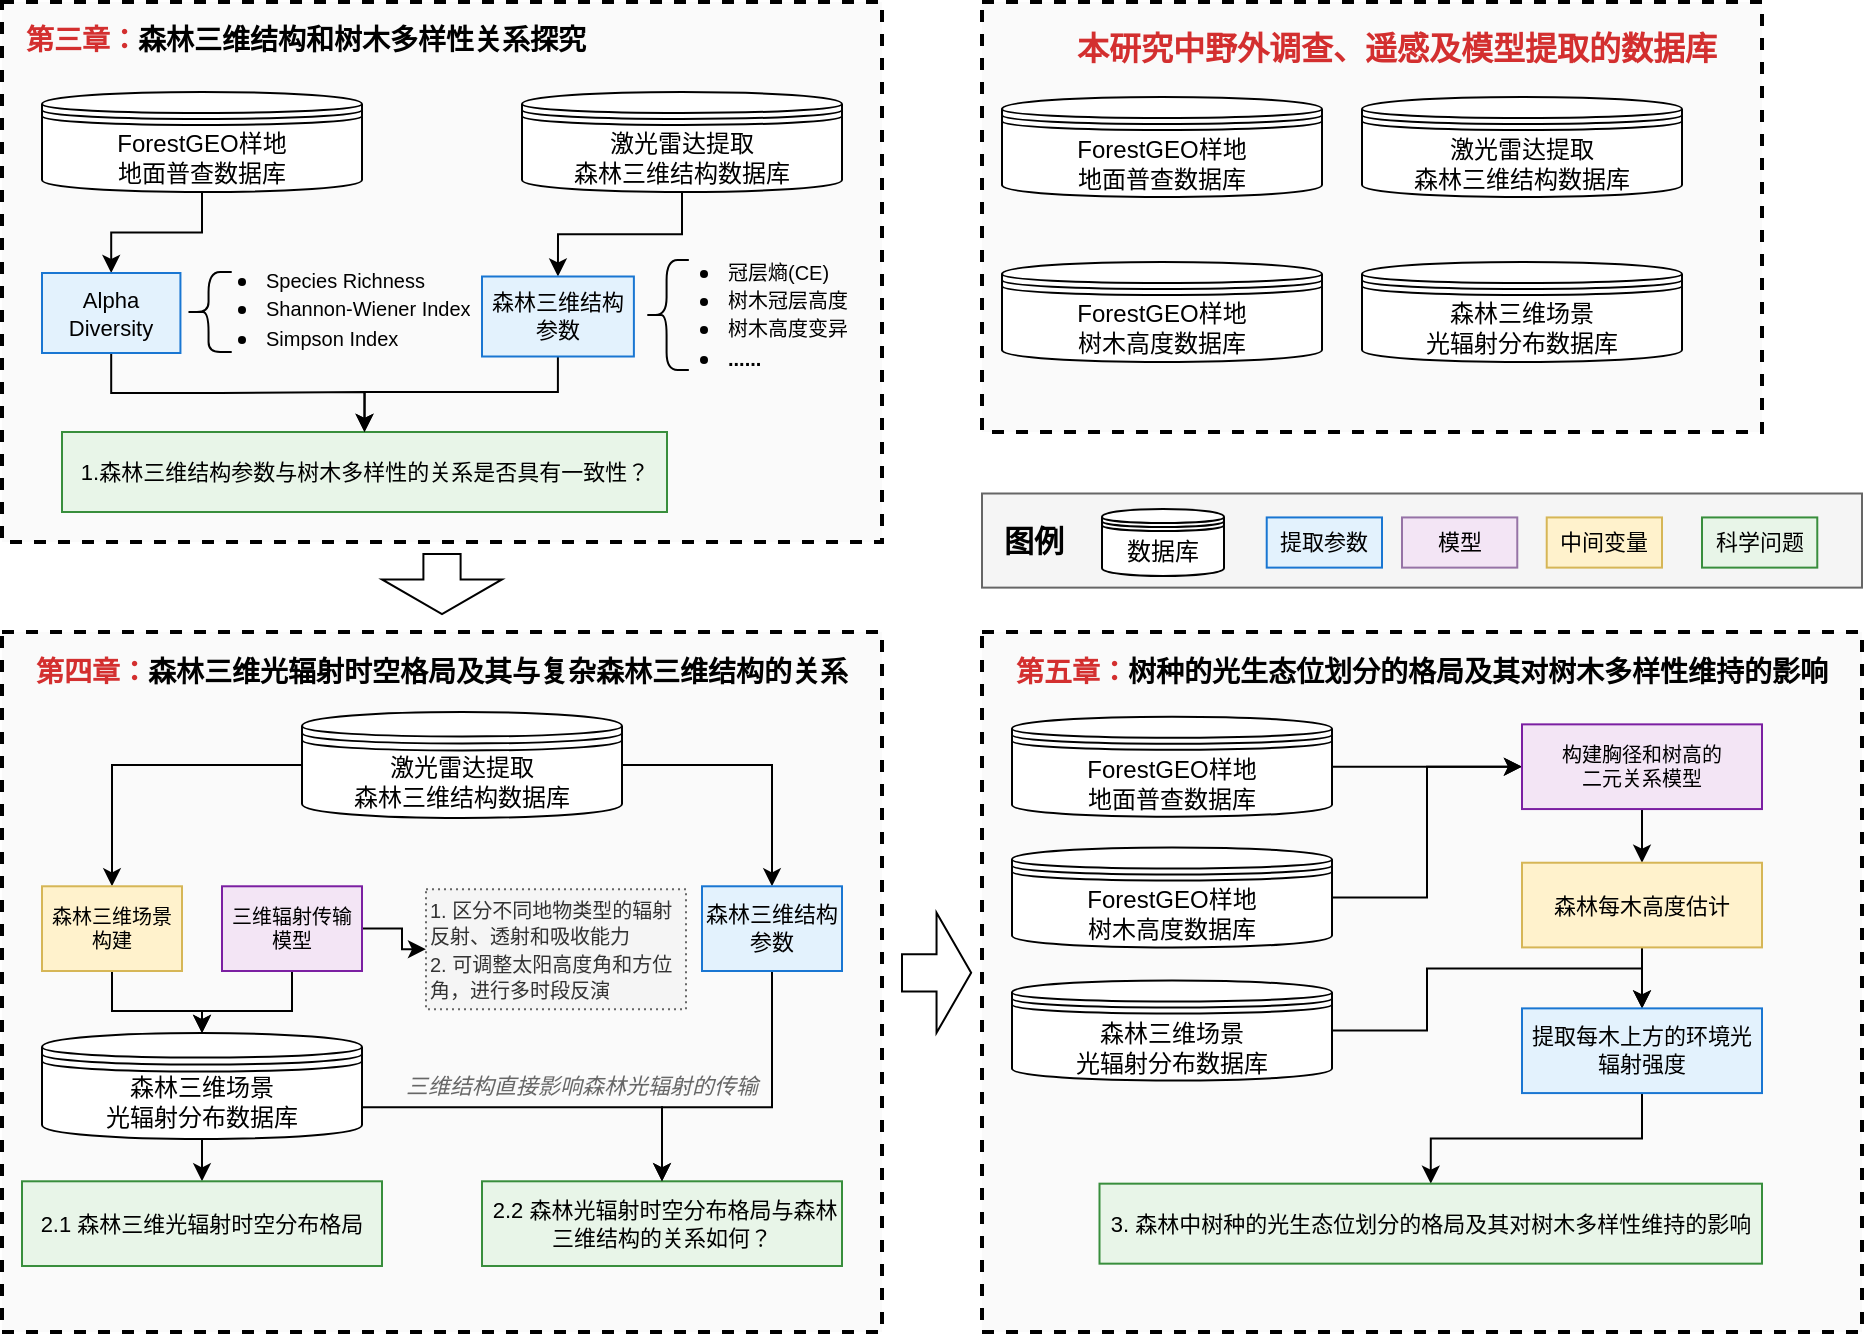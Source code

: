 <mxfile version="27.1.6">
  <diagram name="技术路线图" id="mQfqwQIYqqr6NxR5Nnwi">
    <mxGraphModel dx="1928" dy="1004" grid="1" gridSize="10" guides="1" tooltips="1" connect="1" arrows="1" fold="1" page="1" pageScale="1" pageWidth="827" pageHeight="1169" math="0" shadow="0">
      <root>
        <mxCell id="0" />
        <mxCell id="1" parent="0" />
        <mxCell id="ZNrnWP-VKCsw-JMFQ_0V-6" value="" style="rounded=0;whiteSpace=wrap;html=1;strokeColor=default;strokeWidth=2;strokeDashArray=5 5;fillColor=#FAFAFA;dashed=1;" parent="1" vertex="1">
          <mxGeometry x="510" y="395" width="390" height="215" as="geometry" />
        </mxCell>
        <mxCell id="ZNrnWP-VKCsw-JMFQ_0V-1" value="ForestGEO样地&lt;br&gt;地面普查数据库" style="shape=datastore;whiteSpace=wrap;html=1;" parent="1" vertex="1">
          <mxGeometry x="520" y="442.5" width="160" height="50" as="geometry" />
        </mxCell>
        <mxCell id="ZNrnWP-VKCsw-JMFQ_0V-2" value="激光雷达提取&lt;br&gt;森林三维结构数据库" style="shape=datastore;whiteSpace=wrap;html=1;" parent="1" vertex="1">
          <mxGeometry x="700" y="442.5" width="160" height="50" as="geometry" />
        </mxCell>
        <mxCell id="ZNrnWP-VKCsw-JMFQ_0V-3" value="森林三维场景&lt;br&gt;光辐射分布数据库" style="shape=datastore;whiteSpace=wrap;html=1;" parent="1" vertex="1">
          <mxGeometry x="700" y="525" width="160" height="50" as="geometry" />
        </mxCell>
        <mxCell id="ZNrnWP-VKCsw-JMFQ_0V-7" value="ForestGEO样地&lt;br&gt;树木高度数据库" style="shape=datastore;whiteSpace=wrap;html=1;" parent="1" vertex="1">
          <mxGeometry x="520" y="525" width="160" height="50" as="geometry" />
        </mxCell>
        <mxCell id="ZNrnWP-VKCsw-JMFQ_0V-8" value="&lt;font face=&quot;Times New Roman&quot;&gt;本研究中野外调查、遥感及模型提取的数据库&lt;/font&gt;" style="text;html=1;strokeColor=none;fillColor=none;align=center;verticalAlign=middle;whiteSpace=wrap;rounded=0;fontStyle=1;fontSize=16;fontColor=#D32F2F;" parent="1" vertex="1">
          <mxGeometry x="555" y="405" width="325" height="25" as="geometry" />
        </mxCell>
        <mxCell id="xP7PlJAVUtk49BZv3N8O-84" value="" style="edgeStyle=orthogonalEdgeStyle;rounded=0;orthogonalLoop=1;jettySize=auto;html=1;" edge="1" parent="1" target="xP7PlJAVUtk49BZv3N8O-78">
          <mxGeometry relative="1" as="geometry" />
        </mxCell>
        <mxCell id="xP7PlJAVUtk49BZv3N8O-92" value="" style="group" vertex="1" connectable="0" parent="1">
          <mxGeometry x="20" y="395" width="470" height="320" as="geometry" />
        </mxCell>
        <mxCell id="xP7PlJAVUtk49BZv3N8O-123" value="" style="group" vertex="1" connectable="0" parent="xP7PlJAVUtk49BZv3N8O-92">
          <mxGeometry width="440" height="270" as="geometry" />
        </mxCell>
        <mxCell id="_0T6k4tGbEaEnZlmFoHE-35" value="" style="rounded=0;whiteSpace=wrap;html=1;strokeColor=default;strokeWidth=2;strokeDashArray=5 5;fillColor=#FAFAFA;dashed=1;container=0;" parent="xP7PlJAVUtk49BZv3N8O-123" vertex="1">
          <mxGeometry width="440" height="270" as="geometry" />
        </mxCell>
        <mxCell id="_0T6k4tGbEaEnZlmFoHE-36" value="&lt;font style=&quot;font-size: 14px;&quot; face=&quot;Times New Roman&quot;&gt;第三章：&lt;font style=&quot;color: rgb(0, 0, 0);&quot;&gt;森林三维结构和树木多样性关系探究&lt;/font&gt;&lt;/font&gt;" style="text;html=1;strokeColor=none;fillColor=none;align=left;verticalAlign=middle;whiteSpace=wrap;rounded=0;fontStyle=1;fontSize=12;fontColor=#D32F2F;container=0;" parent="xP7PlJAVUtk49BZv3N8O-123" vertex="1">
          <mxGeometry x="10" width="300" height="40" as="geometry" />
        </mxCell>
        <mxCell id="_0T6k4tGbEaEnZlmFoHE-43" value="&lt;font style=&quot;font-size: 11px;&quot;&gt;1.森林三维结构参数与树木多样性的关系是否具有一致性？&lt;/font&gt;" style="rounded=0;whiteSpace=wrap;html=1;fillColor=#E8F5E8;strokeColor=#388E3C;fontSize=10;container=0;" parent="xP7PlJAVUtk49BZv3N8O-123" vertex="1">
          <mxGeometry x="30" y="215" width="302.5" height="40" as="geometry" />
        </mxCell>
        <mxCell id="xP7PlJAVUtk49BZv3N8O-60" style="edgeStyle=orthogonalEdgeStyle;rounded=0;orthogonalLoop=1;jettySize=auto;html=1;entryX=0.5;entryY=0;entryDx=0;entryDy=0;" edge="1" parent="xP7PlJAVUtk49BZv3N8O-123" source="xP7PlJAVUtk49BZv3N8O-57" target="_0T6k4tGbEaEnZlmFoHE-38">
          <mxGeometry relative="1" as="geometry" />
        </mxCell>
        <mxCell id="xP7PlJAVUtk49BZv3N8O-57" value="ForestGEO样地&lt;br&gt;地面普查数据库" style="shape=datastore;whiteSpace=wrap;html=1;container=0;" vertex="1" parent="xP7PlJAVUtk49BZv3N8O-123">
          <mxGeometry x="20" y="45" width="160" height="50" as="geometry" />
        </mxCell>
        <mxCell id="xP7PlJAVUtk49BZv3N8O-59" style="edgeStyle=orthogonalEdgeStyle;rounded=0;orthogonalLoop=1;jettySize=auto;html=1;entryX=0.5;entryY=0;entryDx=0;entryDy=0;" edge="1" parent="xP7PlJAVUtk49BZv3N8O-123" source="xP7PlJAVUtk49BZv3N8O-58" target="_0T6k4tGbEaEnZlmFoHE-39">
          <mxGeometry relative="1" as="geometry" />
        </mxCell>
        <mxCell id="xP7PlJAVUtk49BZv3N8O-58" value="激光雷达提取&lt;br&gt;森林三维结构数据库" style="shape=datastore;whiteSpace=wrap;html=1;container=0;" vertex="1" parent="xP7PlJAVUtk49BZv3N8O-123">
          <mxGeometry x="260" y="45" width="160" height="50" as="geometry" />
        </mxCell>
        <mxCell id="xP7PlJAVUtk49BZv3N8O-69" value="" style="edgeStyle=orthogonalEdgeStyle;rounded=0;orthogonalLoop=1;jettySize=auto;html=1;" edge="1" parent="xP7PlJAVUtk49BZv3N8O-123" source="_0T6k4tGbEaEnZlmFoHE-38" target="_0T6k4tGbEaEnZlmFoHE-43">
          <mxGeometry relative="1" as="geometry" />
        </mxCell>
        <mxCell id="xP7PlJAVUtk49BZv3N8O-119" style="edgeStyle=orthogonalEdgeStyle;rounded=0;orthogonalLoop=1;jettySize=auto;html=1;entryX=0.5;entryY=0;entryDx=0;entryDy=0;" edge="1" parent="xP7PlJAVUtk49BZv3N8O-123" source="_0T6k4tGbEaEnZlmFoHE-39" target="_0T6k4tGbEaEnZlmFoHE-43">
          <mxGeometry relative="1" as="geometry">
            <Array as="points">
              <mxPoint x="278" y="195" />
              <mxPoint x="181" y="195" />
            </Array>
          </mxGeometry>
        </mxCell>
        <mxCell id="_0T6k4tGbEaEnZlmFoHE-38" value="&lt;font style=&quot;font-size: 11px;&quot;&gt;Alpha Diversity&lt;/font&gt;" style="rounded=0;whiteSpace=wrap;html=1;fillColor=#E3F2FD;strokeColor=#1976D2;fontSize=10;container=0;" parent="xP7PlJAVUtk49BZv3N8O-123" vertex="1">
          <mxGeometry x="20" y="135.5" width="69.213" height="40" as="geometry" />
        </mxCell>
        <mxCell id="xP7PlJAVUtk49BZv3N8O-40" value="" style="shape=curlyBracket;whiteSpace=wrap;html=1;rounded=1;labelPosition=left;verticalLabelPosition=middle;align=right;verticalAlign=middle;container=0;" vertex="1" parent="xP7PlJAVUtk49BZv3N8O-123">
          <mxGeometry x="91.685" y="135" width="23.177" height="40" as="geometry" />
        </mxCell>
        <mxCell id="xP7PlJAVUtk49BZv3N8O-26" value="&lt;ul&gt;&lt;li&gt;&lt;span style=&quot;font-size: 10px; text-align: center;&quot;&gt;Species Richness&lt;/span&gt;&lt;/li&gt;&lt;li&gt;&lt;span style=&quot;font-size: 10px; text-align: center;&quot;&gt;Shannon-Wiener Index&lt;/span&gt;&lt;/li&gt;&lt;li&gt;&lt;span style=&quot;font-size: 10px; text-align: center;&quot;&gt;Simpson&amp;nbsp;&lt;/span&gt;&lt;span style=&quot;font-size: 10px; text-align: center;&quot;&gt;Index&lt;/span&gt;&lt;/li&gt;&lt;/ul&gt;" style="text;strokeColor=none;fillColor=none;html=1;whiteSpace=wrap;verticalAlign=middle;overflow=hidden;container=0;" vertex="1" parent="xP7PlJAVUtk49BZv3N8O-123">
          <mxGeometry x="89.995" y="115" width="148.315" height="75.5" as="geometry" />
        </mxCell>
        <mxCell id="_0T6k4tGbEaEnZlmFoHE-39" value="&lt;font style=&quot;font-size: 11px;&quot;&gt;森林三维结构&lt;br&gt;参数&lt;/font&gt;" style="rounded=0;whiteSpace=wrap;html=1;fillColor=#E3F2FD;strokeColor=#1976D2;fontSize=10;container=0;" parent="xP7PlJAVUtk49BZv3N8O-123" vertex="1">
          <mxGeometry x="240" y="137.25" width="75.943" height="40" as="geometry" />
        </mxCell>
        <mxCell id="xP7PlJAVUtk49BZv3N8O-47" value="&lt;ul&gt;&lt;li&gt;&lt;span style=&quot;font-size: 10px; background-color: transparent; color: light-dark(rgb(0, 0, 0), rgb(255, 255, 255));&quot;&gt;冠层熵(CE)&lt;/span&gt;&lt;/li&gt;&lt;li&gt;&lt;span style=&quot;font-size: 10px; background-color: transparent; color: light-dark(rgb(0, 0, 0), rgb(255, 255, 255));&quot;&gt;树木冠层高度&lt;/span&gt;&lt;/li&gt;&lt;li&gt;&lt;span style=&quot;font-size: 10px; background-color: transparent; color: light-dark(rgb(0, 0, 0), rgb(255, 255, 255));&quot;&gt;树木高度变异&lt;/span&gt;&lt;/li&gt;&lt;li&gt;&lt;b style=&quot;font-size: 10px; background-color: transparent; color: light-dark(rgb(0, 0, 0), rgb(255, 255, 255));&quot;&gt;......&lt;/b&gt;&lt;/li&gt;&lt;/ul&gt;" style="text;strokeColor=none;fillColor=none;html=1;whiteSpace=wrap;verticalAlign=middle;overflow=hidden;container=0;" vertex="1" parent="xP7PlJAVUtk49BZv3N8O-123">
          <mxGeometry x="321.16" y="112.75" width="108.84" height="75.5" as="geometry" />
        </mxCell>
        <mxCell id="xP7PlJAVUtk49BZv3N8O-48" value="" style="shape=curlyBracket;whiteSpace=wrap;html=1;rounded=1;labelPosition=left;verticalLabelPosition=middle;align=right;verticalAlign=middle;container=0;" vertex="1" parent="xP7PlJAVUtk49BZv3N8O-123">
          <mxGeometry x="321.164" y="129" width="22.251" height="55" as="geometry" />
        </mxCell>
        <mxCell id="xP7PlJAVUtk49BZv3N8O-70" value="" style="html=1;shadow=0;dashed=0;align=center;verticalAlign=middle;shape=mxgraph.arrows2.arrow;dy=0.69;dx=17.31;direction=south;notch=0;" vertex="1" parent="xP7PlJAVUtk49BZv3N8O-92">
          <mxGeometry x="190" y="276" width="60" height="30" as="geometry" />
        </mxCell>
        <mxCell id="xP7PlJAVUtk49BZv3N8O-76" value="" style="rounded=0;whiteSpace=wrap;html=1;strokeColor=default;strokeWidth=2;strokeDashArray=5 5;fillColor=#FAFAFA;dashed=1;" vertex="1" parent="1">
          <mxGeometry x="20" y="710" width="440" height="350" as="geometry" />
        </mxCell>
        <mxCell id="xP7PlJAVUtk49BZv3N8O-77" value="&lt;font style=&quot;font-size: 14px;&quot; face=&quot;Times New Roman&quot;&gt;第四章：&lt;/font&gt;&lt;font face=&quot;Times New Roman&quot; color=&quot;#000000&quot;&gt;&lt;span style=&quot;font-size: 14px;&quot;&gt;森林三维光辐射时空格局&lt;/span&gt;&lt;/font&gt;&lt;span style=&quot;background-color: transparent; color: light-dark(rgb(0, 0, 0), rgb(237, 237, 237)); text-align: center; font-size: 14px; font-family: &amp;quot;Times New Roman&amp;quot;;&quot;&gt;及其与复杂森林三维结构的关系&lt;/span&gt;" style="text;html=1;strokeColor=none;fillColor=none;align=left;verticalAlign=middle;whiteSpace=wrap;rounded=0;fontStyle=1;fontSize=12;fontColor=#D32F2F;" vertex="1" parent="1">
          <mxGeometry x="35" y="710.004" width="440" height="42.353" as="geometry" />
        </mxCell>
        <mxCell id="xP7PlJAVUtk49BZv3N8O-78" value="&lt;font style=&quot;font-size: 11px;&quot;&gt;&amp;nbsp;2.2 森林光辐射时空分布格局与森林三维结构的关系如何？&lt;/font&gt;" style="rounded=0;whiteSpace=wrap;html=1;fillColor=#E8F5E8;strokeColor=#388E3C;fontSize=10;" vertex="1" parent="1">
          <mxGeometry x="260" y="984.65" width="180" height="42.35" as="geometry" />
        </mxCell>
        <mxCell id="xP7PlJAVUtk49BZv3N8O-101" style="edgeStyle=orthogonalEdgeStyle;rounded=0;orthogonalLoop=1;jettySize=auto;html=1;entryX=0.5;entryY=0;entryDx=0;entryDy=0;" edge="1" parent="1" source="xP7PlJAVUtk49BZv3N8O-82" target="xP7PlJAVUtk49BZv3N8O-94">
          <mxGeometry relative="1" as="geometry" />
        </mxCell>
        <mxCell id="xP7PlJAVUtk49BZv3N8O-124" style="edgeStyle=orthogonalEdgeStyle;rounded=0;orthogonalLoop=1;jettySize=auto;html=1;" edge="1" parent="1" source="xP7PlJAVUtk49BZv3N8O-82" target="xP7PlJAVUtk49BZv3N8O-86">
          <mxGeometry relative="1" as="geometry" />
        </mxCell>
        <mxCell id="xP7PlJAVUtk49BZv3N8O-82" value="激光雷达提取&lt;br&gt;森林三维结构数据库" style="shape=datastore;whiteSpace=wrap;html=1;" vertex="1" parent="1">
          <mxGeometry x="170" y="750.001" width="160" height="52.941" as="geometry" />
        </mxCell>
        <mxCell id="xP7PlJAVUtk49BZv3N8O-135" style="edgeStyle=orthogonalEdgeStyle;rounded=0;orthogonalLoop=1;jettySize=auto;html=1;entryX=0.5;entryY=0;entryDx=0;entryDy=0;" edge="1" parent="1" source="xP7PlJAVUtk49BZv3N8O-86" target="xP7PlJAVUtk49BZv3N8O-78">
          <mxGeometry relative="1" as="geometry">
            <Array as="points">
              <mxPoint x="405" y="947.59" />
              <mxPoint x="350" y="947.59" />
            </Array>
          </mxGeometry>
        </mxCell>
        <mxCell id="xP7PlJAVUtk49BZv3N8O-86" value="&lt;font style=&quot;font-size: 11px;&quot;&gt;森林三维结构&lt;br&gt;参数&lt;/font&gt;" style="rounded=0;whiteSpace=wrap;html=1;fillColor=#E3F2FD;strokeColor=#1976D2;fontSize=10;" vertex="1" parent="1">
          <mxGeometry x="370" y="837.145" width="70" height="42.353" as="geometry" />
        </mxCell>
        <mxCell id="xP7PlJAVUtk49BZv3N8O-109" style="edgeStyle=orthogonalEdgeStyle;rounded=0;orthogonalLoop=1;jettySize=auto;html=1;entryX=0.5;entryY=0;entryDx=0;entryDy=0;" edge="1" parent="1" source="xP7PlJAVUtk49BZv3N8O-96" target="xP7PlJAVUtk49BZv3N8O-106">
          <mxGeometry relative="1" as="geometry" />
        </mxCell>
        <mxCell id="xP7PlJAVUtk49BZv3N8O-116" style="edgeStyle=orthogonalEdgeStyle;rounded=0;orthogonalLoop=1;jettySize=auto;html=1;entryX=0.5;entryY=0;entryDx=0;entryDy=0;" edge="1" parent="1" source="xP7PlJAVUtk49BZv3N8O-96" target="xP7PlJAVUtk49BZv3N8O-78">
          <mxGeometry relative="1" as="geometry">
            <Array as="points">
              <mxPoint x="350" y="947.59" />
            </Array>
          </mxGeometry>
        </mxCell>
        <mxCell id="xP7PlJAVUtk49BZv3N8O-96" value="森林三维场景&lt;br&gt;光辐射分布数据库" style="shape=datastore;whiteSpace=wrap;html=1;" vertex="1" parent="1">
          <mxGeometry x="40" y="910.531" width="160" height="52.941" as="geometry" />
        </mxCell>
        <mxCell id="xP7PlJAVUtk49BZv3N8O-98" value="" style="edgeStyle=orthogonalEdgeStyle;rounded=0;orthogonalLoop=1;jettySize=auto;html=1;" edge="1" parent="1" source="xP7PlJAVUtk49BZv3N8O-94" target="xP7PlJAVUtk49BZv3N8O-96">
          <mxGeometry relative="1" as="geometry" />
        </mxCell>
        <mxCell id="xP7PlJAVUtk49BZv3N8O-99" value="" style="edgeStyle=orthogonalEdgeStyle;rounded=0;orthogonalLoop=1;jettySize=auto;html=1;" edge="1" parent="1" source="xP7PlJAVUtk49BZv3N8O-95" target="xP7PlJAVUtk49BZv3N8O-96">
          <mxGeometry relative="1" as="geometry" />
        </mxCell>
        <mxCell id="xP7PlJAVUtk49BZv3N8O-106" value="&lt;font style=&quot;font-size: 11px;&quot;&gt;2.1 森林三维光辐射时空分布格局&lt;/font&gt;" style="rounded=0;whiteSpace=wrap;html=1;fillColor=#E8F5E8;strokeColor=#388E3C;fontSize=10;" vertex="1" parent="1">
          <mxGeometry x="30" y="984.649" width="180" height="42.353" as="geometry" />
        </mxCell>
        <mxCell id="xP7PlJAVUtk49BZv3N8O-125" value="&lt;font style=&quot;font-size: 11px;&quot;&gt;三维结构直接影响森林光辐射的传输&lt;/font&gt;" style="text;html=1;strokeColor=none;fillColor=none;align=center;verticalAlign=middle;whiteSpace=wrap;rounded=0;fontSize=10;fontStyle=2;fontColor=#666666;" vertex="1" parent="1">
          <mxGeometry x="150" y="929.5" width="320" height="15" as="geometry" />
        </mxCell>
        <mxCell id="xP7PlJAVUtk49BZv3N8O-136" value="&lt;font style=&quot;font-size: 10px;&quot;&gt;&lt;span style=&quot;font-style: normal;&quot;&gt;1. 区分不同地物类型的&lt;/span&gt;&lt;span style=&quot;font-style: normal;&quot;&gt;辐射&lt;/span&gt;&lt;span style=&quot;font-style: normal;&quot;&gt;反射、透射和吸收能力&lt;/span&gt;&lt;/font&gt;&lt;div&gt;&lt;span style=&quot;font-style: normal;&quot;&gt;&lt;font style=&quot;font-size: 10px;&quot;&gt;2. 可调整太阳高度角和方位角，进行多时段反演&lt;/font&gt;&lt;/span&gt;&lt;/div&gt;" style="rounded=0;whiteSpace=wrap;html=1;fillColor=#f5f5f5;strokeColor=#666666;fontSize=11;fontStyle=2;align=left;dashed=1;dashPattern=1 2;fontColor=#333333;" vertex="1" parent="1">
          <mxGeometry x="232" y="838.59" width="130" height="60" as="geometry" />
        </mxCell>
        <mxCell id="xP7PlJAVUtk49BZv3N8O-141" value="" style="edgeStyle=orthogonalEdgeStyle;rounded=0;orthogonalLoop=1;jettySize=auto;html=1;" edge="1" parent="1" source="xP7PlJAVUtk49BZv3N8O-95" target="xP7PlJAVUtk49BZv3N8O-136">
          <mxGeometry relative="1" as="geometry" />
        </mxCell>
        <mxCell id="xP7PlJAVUtk49BZv3N8O-94" value="森林三维场景构建" style="rounded=0;whiteSpace=wrap;html=1;fillColor=#fff2cc;strokeColor=#d6b656;fontSize=10;" vertex="1" parent="1">
          <mxGeometry x="40" y="837.145" width="70" height="42.353" as="geometry" />
        </mxCell>
        <mxCell id="xP7PlJAVUtk49BZv3N8O-95" value="三维辐射传输模型" style="rounded=0;whiteSpace=wrap;html=1;fillColor=#F3E5F5;strokeColor=#7B1FA2;fontSize=10;" vertex="1" parent="1">
          <mxGeometry x="130" y="837.145" width="70" height="42.353" as="geometry" />
        </mxCell>
        <mxCell id="xP7PlJAVUtk49BZv3N8O-181" value="" style="html=1;shadow=0;dashed=0;align=center;verticalAlign=middle;shape=mxgraph.arrows2.arrow;dy=0.69;dx=17.31;direction=south;notch=0;rotation=-90;" vertex="1" parent="1">
          <mxGeometry x="457.29" y="863.13" width="60" height="34.58" as="geometry" />
        </mxCell>
        <mxCell id="xP7PlJAVUtk49BZv3N8O-193" value="" style="group;fontStyle=1" vertex="1" connectable="0" parent="1">
          <mxGeometry x="510" y="640.75" width="440" height="47.06" as="geometry" />
        </mxCell>
        <mxCell id="xP7PlJAVUtk49BZv3N8O-182" value="" style="rounded=0;whiteSpace=wrap;html=1;strokeWidth=1;strokeDashArray=5 5;fillColor=#f5f5f5;strokeColor=#666666;fontColor=#333333;" vertex="1" parent="xP7PlJAVUtk49BZv3N8O-193">
          <mxGeometry width="440" height="47.06" as="geometry" />
        </mxCell>
        <mxCell id="xP7PlJAVUtk49BZv3N8O-183" value="&lt;b&gt;&lt;font style=&quot;font-size: 15px;&quot;&gt;图例&lt;/font&gt;&lt;/b&gt;" style="text;strokeColor=none;fillColor=none;spacingLeft=4;spacingRight=4;overflow=hidden;rotatable=0;points=[[0,0.5],[1,0.5]];portConstraint=eastwest;fontSize=12;whiteSpace=wrap;html=1;" vertex="1" parent="xP7PlJAVUtk49BZv3N8O-193">
          <mxGeometry x="5" y="7.78" width="40" height="30" as="geometry" />
        </mxCell>
        <mxCell id="xP7PlJAVUtk49BZv3N8O-184" value="&lt;span style=&quot;font-weight: normal;&quot;&gt;数据库&lt;/span&gt;" style="shape=datastore;whiteSpace=wrap;html=1;fontStyle=1" vertex="1" parent="xP7PlJAVUtk49BZv3N8O-193">
          <mxGeometry x="60" y="7.78" width="61" height="33.47" as="geometry" />
        </mxCell>
        <mxCell id="xP7PlJAVUtk49BZv3N8O-186" value="&lt;span style=&quot;font-size: 11px;&quot;&gt;提取参数&lt;/span&gt;" style="rounded=0;whiteSpace=wrap;html=1;fillColor=#E3F2FD;strokeColor=#1976D2;fontSize=10;container=0;fontStyle=0" vertex="1" parent="xP7PlJAVUtk49BZv3N8O-193">
          <mxGeometry x="142.36" y="11.97" width="57.64" height="25.09" as="geometry" />
        </mxCell>
        <mxCell id="xP7PlJAVUtk49BZv3N8O-187" value="&lt;span style=&quot;font-size: 11px;&quot;&gt;模型&lt;/span&gt;" style="rounded=0;whiteSpace=wrap;html=1;fillColor=#F3E5F5;strokeColor=#9673a6;fontSize=10;container=0;fontStyle=0" vertex="1" parent="xP7PlJAVUtk49BZv3N8O-193">
          <mxGeometry x="210" y="11.97" width="57.64" height="25.09" as="geometry" />
        </mxCell>
        <mxCell id="xP7PlJAVUtk49BZv3N8O-188" value="&lt;span style=&quot;font-size: 11px;&quot;&gt;中间变量&lt;/span&gt;" style="rounded=0;whiteSpace=wrap;html=1;fillColor=#FFF2CC;strokeColor=#D6B656;fontSize=10;container=0;fontStyle=0" vertex="1" parent="xP7PlJAVUtk49BZv3N8O-193">
          <mxGeometry x="282.36" y="11.97" width="57.64" height="25.09" as="geometry" />
        </mxCell>
        <mxCell id="xP7PlJAVUtk49BZv3N8O-189" value="&lt;span style=&quot;font-size: 11px;&quot;&gt;科学问题&lt;/span&gt;" style="rounded=0;whiteSpace=wrap;html=1;fillColor=#E8F5E8;strokeColor=#388E3C;fontSize=10;container=0;fontStyle=0" vertex="1" parent="xP7PlJAVUtk49BZv3N8O-193">
          <mxGeometry x="360" y="11.97" width="57.64" height="25.09" as="geometry" />
        </mxCell>
        <mxCell id="xP7PlJAVUtk49BZv3N8O-194" value="" style="group" vertex="1" connectable="0" parent="1">
          <mxGeometry x="510" y="710" width="440" height="350" as="geometry" />
        </mxCell>
        <mxCell id="xP7PlJAVUtk49BZv3N8O-142" value="" style="rounded=0;whiteSpace=wrap;html=1;strokeColor=default;strokeWidth=2;strokeDashArray=5 5;fillColor=#FAFAFA;dashed=1;" vertex="1" parent="xP7PlJAVUtk49BZv3N8O-194">
          <mxGeometry width="440" height="350" as="geometry" />
        </mxCell>
        <mxCell id="xP7PlJAVUtk49BZv3N8O-143" value="&lt;font style=&quot;font-size: 14px;&quot; face=&quot;Times New Roman&quot;&gt;第五章：&lt;/font&gt;&lt;font face=&quot;Times New Roman&quot; color=&quot;#000000&quot;&gt;&lt;span style=&quot;font-size: 14px;&quot;&gt;树种的光生态位划分的格局及其对树木多样性维持的影响&lt;/span&gt;&lt;/font&gt;" style="text;html=1;strokeColor=none;fillColor=none;align=left;verticalAlign=middle;whiteSpace=wrap;rounded=0;fontStyle=1;fontSize=12;fontColor=#D32F2F;" vertex="1" parent="xP7PlJAVUtk49BZv3N8O-194">
          <mxGeometry x="15" width="425" height="42.35" as="geometry" />
        </mxCell>
        <mxCell id="xP7PlJAVUtk49BZv3N8O-168" style="edgeStyle=orthogonalEdgeStyle;rounded=0;orthogonalLoop=1;jettySize=auto;html=1;entryX=0;entryY=0.5;entryDx=0;entryDy=0;" edge="1" parent="xP7PlJAVUtk49BZv3N8O-194" source="xP7PlJAVUtk49BZv3N8O-162" target="xP7PlJAVUtk49BZv3N8O-167">
          <mxGeometry relative="1" as="geometry" />
        </mxCell>
        <mxCell id="xP7PlJAVUtk49BZv3N8O-162" value="ForestGEO样地&lt;br&gt;地面普查数据库" style="shape=datastore;whiteSpace=wrap;html=1;" vertex="1" parent="xP7PlJAVUtk49BZv3N8O-194">
          <mxGeometry x="15" y="42.36" width="160" height="50" as="geometry" />
        </mxCell>
        <mxCell id="xP7PlJAVUtk49BZv3N8O-175" style="edgeStyle=orthogonalEdgeStyle;rounded=0;orthogonalLoop=1;jettySize=auto;html=1;entryX=0.5;entryY=0;entryDx=0;entryDy=0;" edge="1" parent="xP7PlJAVUtk49BZv3N8O-194" source="xP7PlJAVUtk49BZv3N8O-163" target="xP7PlJAVUtk49BZv3N8O-172">
          <mxGeometry relative="1" as="geometry" />
        </mxCell>
        <mxCell id="xP7PlJAVUtk49BZv3N8O-163" value="森林三维场景&lt;br&gt;光辐射分布数据库" style="shape=datastore;whiteSpace=wrap;html=1;" vertex="1" parent="xP7PlJAVUtk49BZv3N8O-194">
          <mxGeometry x="15" y="174.27" width="160" height="50" as="geometry" />
        </mxCell>
        <mxCell id="xP7PlJAVUtk49BZv3N8O-174" style="edgeStyle=orthogonalEdgeStyle;rounded=0;orthogonalLoop=1;jettySize=auto;html=1;entryX=0;entryY=0.5;entryDx=0;entryDy=0;" edge="1" parent="xP7PlJAVUtk49BZv3N8O-194" source="xP7PlJAVUtk49BZv3N8O-164" target="xP7PlJAVUtk49BZv3N8O-167">
          <mxGeometry relative="1" as="geometry" />
        </mxCell>
        <mxCell id="xP7PlJAVUtk49BZv3N8O-164" value="ForestGEO样地&lt;br&gt;树木高度数据库" style="shape=datastore;whiteSpace=wrap;html=1;" vertex="1" parent="xP7PlJAVUtk49BZv3N8O-194">
          <mxGeometry x="15" y="107.71" width="160" height="50" as="geometry" />
        </mxCell>
        <mxCell id="xP7PlJAVUtk49BZv3N8O-171" value="" style="edgeStyle=orthogonalEdgeStyle;rounded=0;orthogonalLoop=1;jettySize=auto;html=1;" edge="1" parent="xP7PlJAVUtk49BZv3N8O-194" source="xP7PlJAVUtk49BZv3N8O-167" target="xP7PlJAVUtk49BZv3N8O-170">
          <mxGeometry relative="1" as="geometry" />
        </mxCell>
        <mxCell id="xP7PlJAVUtk49BZv3N8O-167" value="构建胸径和树高的&lt;br&gt;二元关系模型" style="rounded=0;whiteSpace=wrap;html=1;fillColor=#F3E5F5;strokeColor=#7B1FA2;fontSize=10;" vertex="1" parent="xP7PlJAVUtk49BZv3N8O-194">
          <mxGeometry x="270" y="46.18" width="120" height="42.35" as="geometry" />
        </mxCell>
        <mxCell id="xP7PlJAVUtk49BZv3N8O-173" value="" style="edgeStyle=orthogonalEdgeStyle;rounded=0;orthogonalLoop=1;jettySize=auto;html=1;" edge="1" parent="xP7PlJAVUtk49BZv3N8O-194" source="xP7PlJAVUtk49BZv3N8O-170" target="xP7PlJAVUtk49BZv3N8O-172">
          <mxGeometry relative="1" as="geometry" />
        </mxCell>
        <mxCell id="xP7PlJAVUtk49BZv3N8O-170" value="&lt;span style=&quot;font-size: 11px;&quot;&gt;森林每木高度估计&lt;/span&gt;" style="rounded=0;whiteSpace=wrap;html=1;fillColor=#fff2cc;strokeColor=#d6b656;fontSize=10;" vertex="1" parent="xP7PlJAVUtk49BZv3N8O-194">
          <mxGeometry x="270" y="115.36" width="120" height="42.35" as="geometry" />
        </mxCell>
        <mxCell id="xP7PlJAVUtk49BZv3N8O-179" style="edgeStyle=orthogonalEdgeStyle;rounded=0;orthogonalLoop=1;jettySize=auto;html=1;exitX=0.5;exitY=1;exitDx=0;exitDy=0;entryX=0.5;entryY=0;entryDx=0;entryDy=0;" edge="1" parent="xP7PlJAVUtk49BZv3N8O-194" source="xP7PlJAVUtk49BZv3N8O-172" target="xP7PlJAVUtk49BZv3N8O-176">
          <mxGeometry relative="1" as="geometry" />
        </mxCell>
        <mxCell id="xP7PlJAVUtk49BZv3N8O-172" value="&lt;span style=&quot;font-size: 11px;&quot;&gt;提取每木上方的环境光辐射强度&lt;/span&gt;" style="rounded=0;whiteSpace=wrap;html=1;fillColor=#E3F2FD;strokeColor=#1976D2;fontSize=10;" vertex="1" parent="xP7PlJAVUtk49BZv3N8O-194">
          <mxGeometry x="270" y="188.19" width="120" height="42.35" as="geometry" />
        </mxCell>
        <mxCell id="xP7PlJAVUtk49BZv3N8O-176" value="&lt;font style=&quot;font-size: 11px;&quot;&gt;3. 森林中树种的光生态位划分的格局及其对树木多样性维持的影响&lt;/font&gt;" style="rounded=0;whiteSpace=wrap;html=1;fillColor=#E8F5E8;strokeColor=#388E3C;fontSize=10;container=0;" vertex="1" parent="xP7PlJAVUtk49BZv3N8O-194">
          <mxGeometry x="58.75" y="275.83" width="331.25" height="40" as="geometry" />
        </mxCell>
      </root>
    </mxGraphModel>
  </diagram>
</mxfile>
